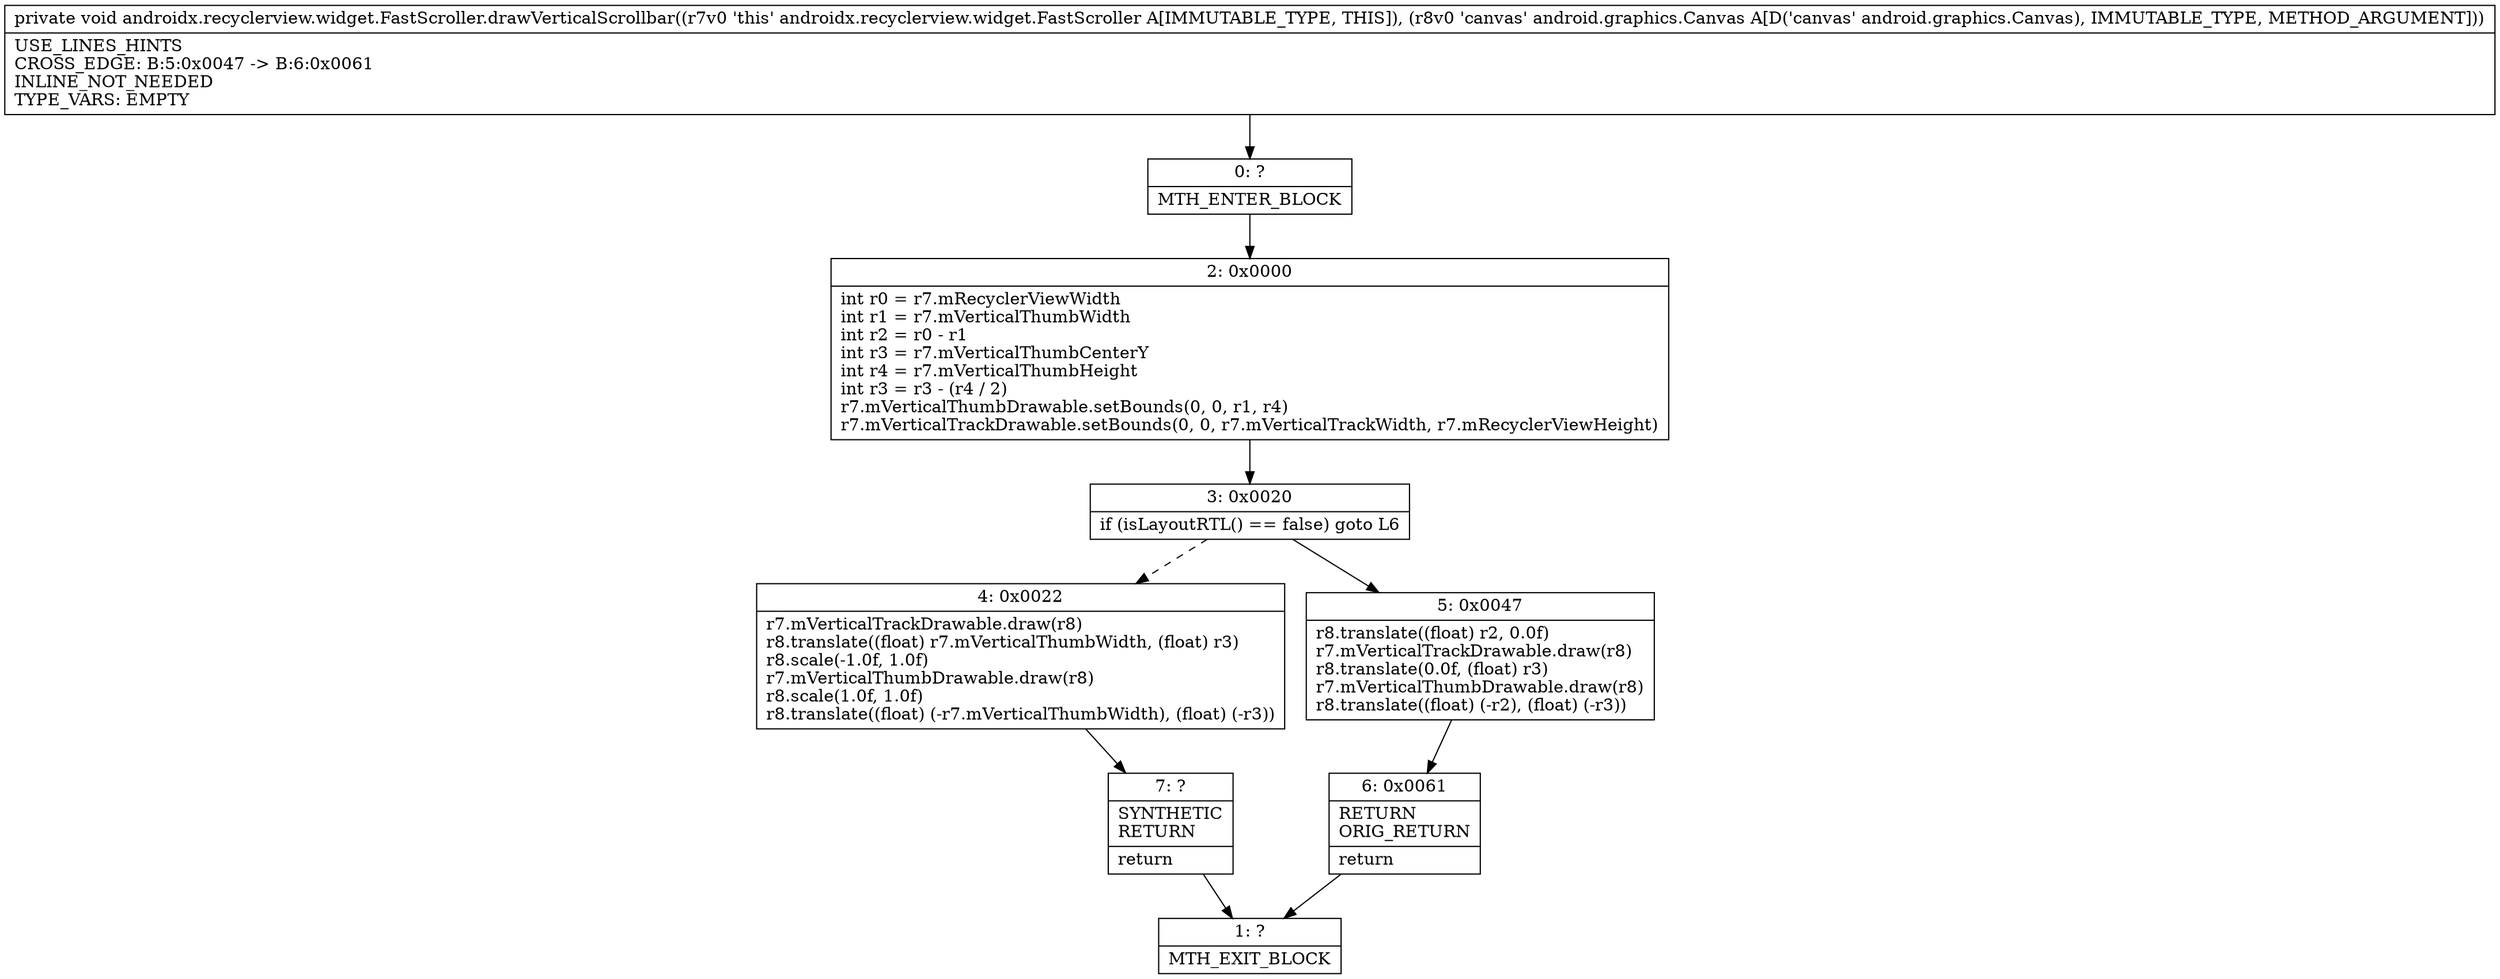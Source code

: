 digraph "CFG forandroidx.recyclerview.widget.FastScroller.drawVerticalScrollbar(Landroid\/graphics\/Canvas;)V" {
Node_0 [shape=record,label="{0\:\ ?|MTH_ENTER_BLOCK\l}"];
Node_2 [shape=record,label="{2\:\ 0x0000|int r0 = r7.mRecyclerViewWidth\lint r1 = r7.mVerticalThumbWidth\lint r2 = r0 \- r1\lint r3 = r7.mVerticalThumbCenterY\lint r4 = r7.mVerticalThumbHeight\lint r3 = r3 \- (r4 \/ 2)\lr7.mVerticalThumbDrawable.setBounds(0, 0, r1, r4)\lr7.mVerticalTrackDrawable.setBounds(0, 0, r7.mVerticalTrackWidth, r7.mRecyclerViewHeight)\l}"];
Node_3 [shape=record,label="{3\:\ 0x0020|if (isLayoutRTL() == false) goto L6\l}"];
Node_4 [shape=record,label="{4\:\ 0x0022|r7.mVerticalTrackDrawable.draw(r8)\lr8.translate((float) r7.mVerticalThumbWidth, (float) r3)\lr8.scale(\-1.0f, 1.0f)\lr7.mVerticalThumbDrawable.draw(r8)\lr8.scale(1.0f, 1.0f)\lr8.translate((float) (\-r7.mVerticalThumbWidth), (float) (\-r3))\l}"];
Node_7 [shape=record,label="{7\:\ ?|SYNTHETIC\lRETURN\l|return\l}"];
Node_1 [shape=record,label="{1\:\ ?|MTH_EXIT_BLOCK\l}"];
Node_5 [shape=record,label="{5\:\ 0x0047|r8.translate((float) r2, 0.0f)\lr7.mVerticalTrackDrawable.draw(r8)\lr8.translate(0.0f, (float) r3)\lr7.mVerticalThumbDrawable.draw(r8)\lr8.translate((float) (\-r2), (float) (\-r3))\l}"];
Node_6 [shape=record,label="{6\:\ 0x0061|RETURN\lORIG_RETURN\l|return\l}"];
MethodNode[shape=record,label="{private void androidx.recyclerview.widget.FastScroller.drawVerticalScrollbar((r7v0 'this' androidx.recyclerview.widget.FastScroller A[IMMUTABLE_TYPE, THIS]), (r8v0 'canvas' android.graphics.Canvas A[D('canvas' android.graphics.Canvas), IMMUTABLE_TYPE, METHOD_ARGUMENT]))  | USE_LINES_HINTS\lCROSS_EDGE: B:5:0x0047 \-\> B:6:0x0061\lINLINE_NOT_NEEDED\lTYPE_VARS: EMPTY\l}"];
MethodNode -> Node_0;Node_0 -> Node_2;
Node_2 -> Node_3;
Node_3 -> Node_4[style=dashed];
Node_3 -> Node_5;
Node_4 -> Node_7;
Node_7 -> Node_1;
Node_5 -> Node_6;
Node_6 -> Node_1;
}

